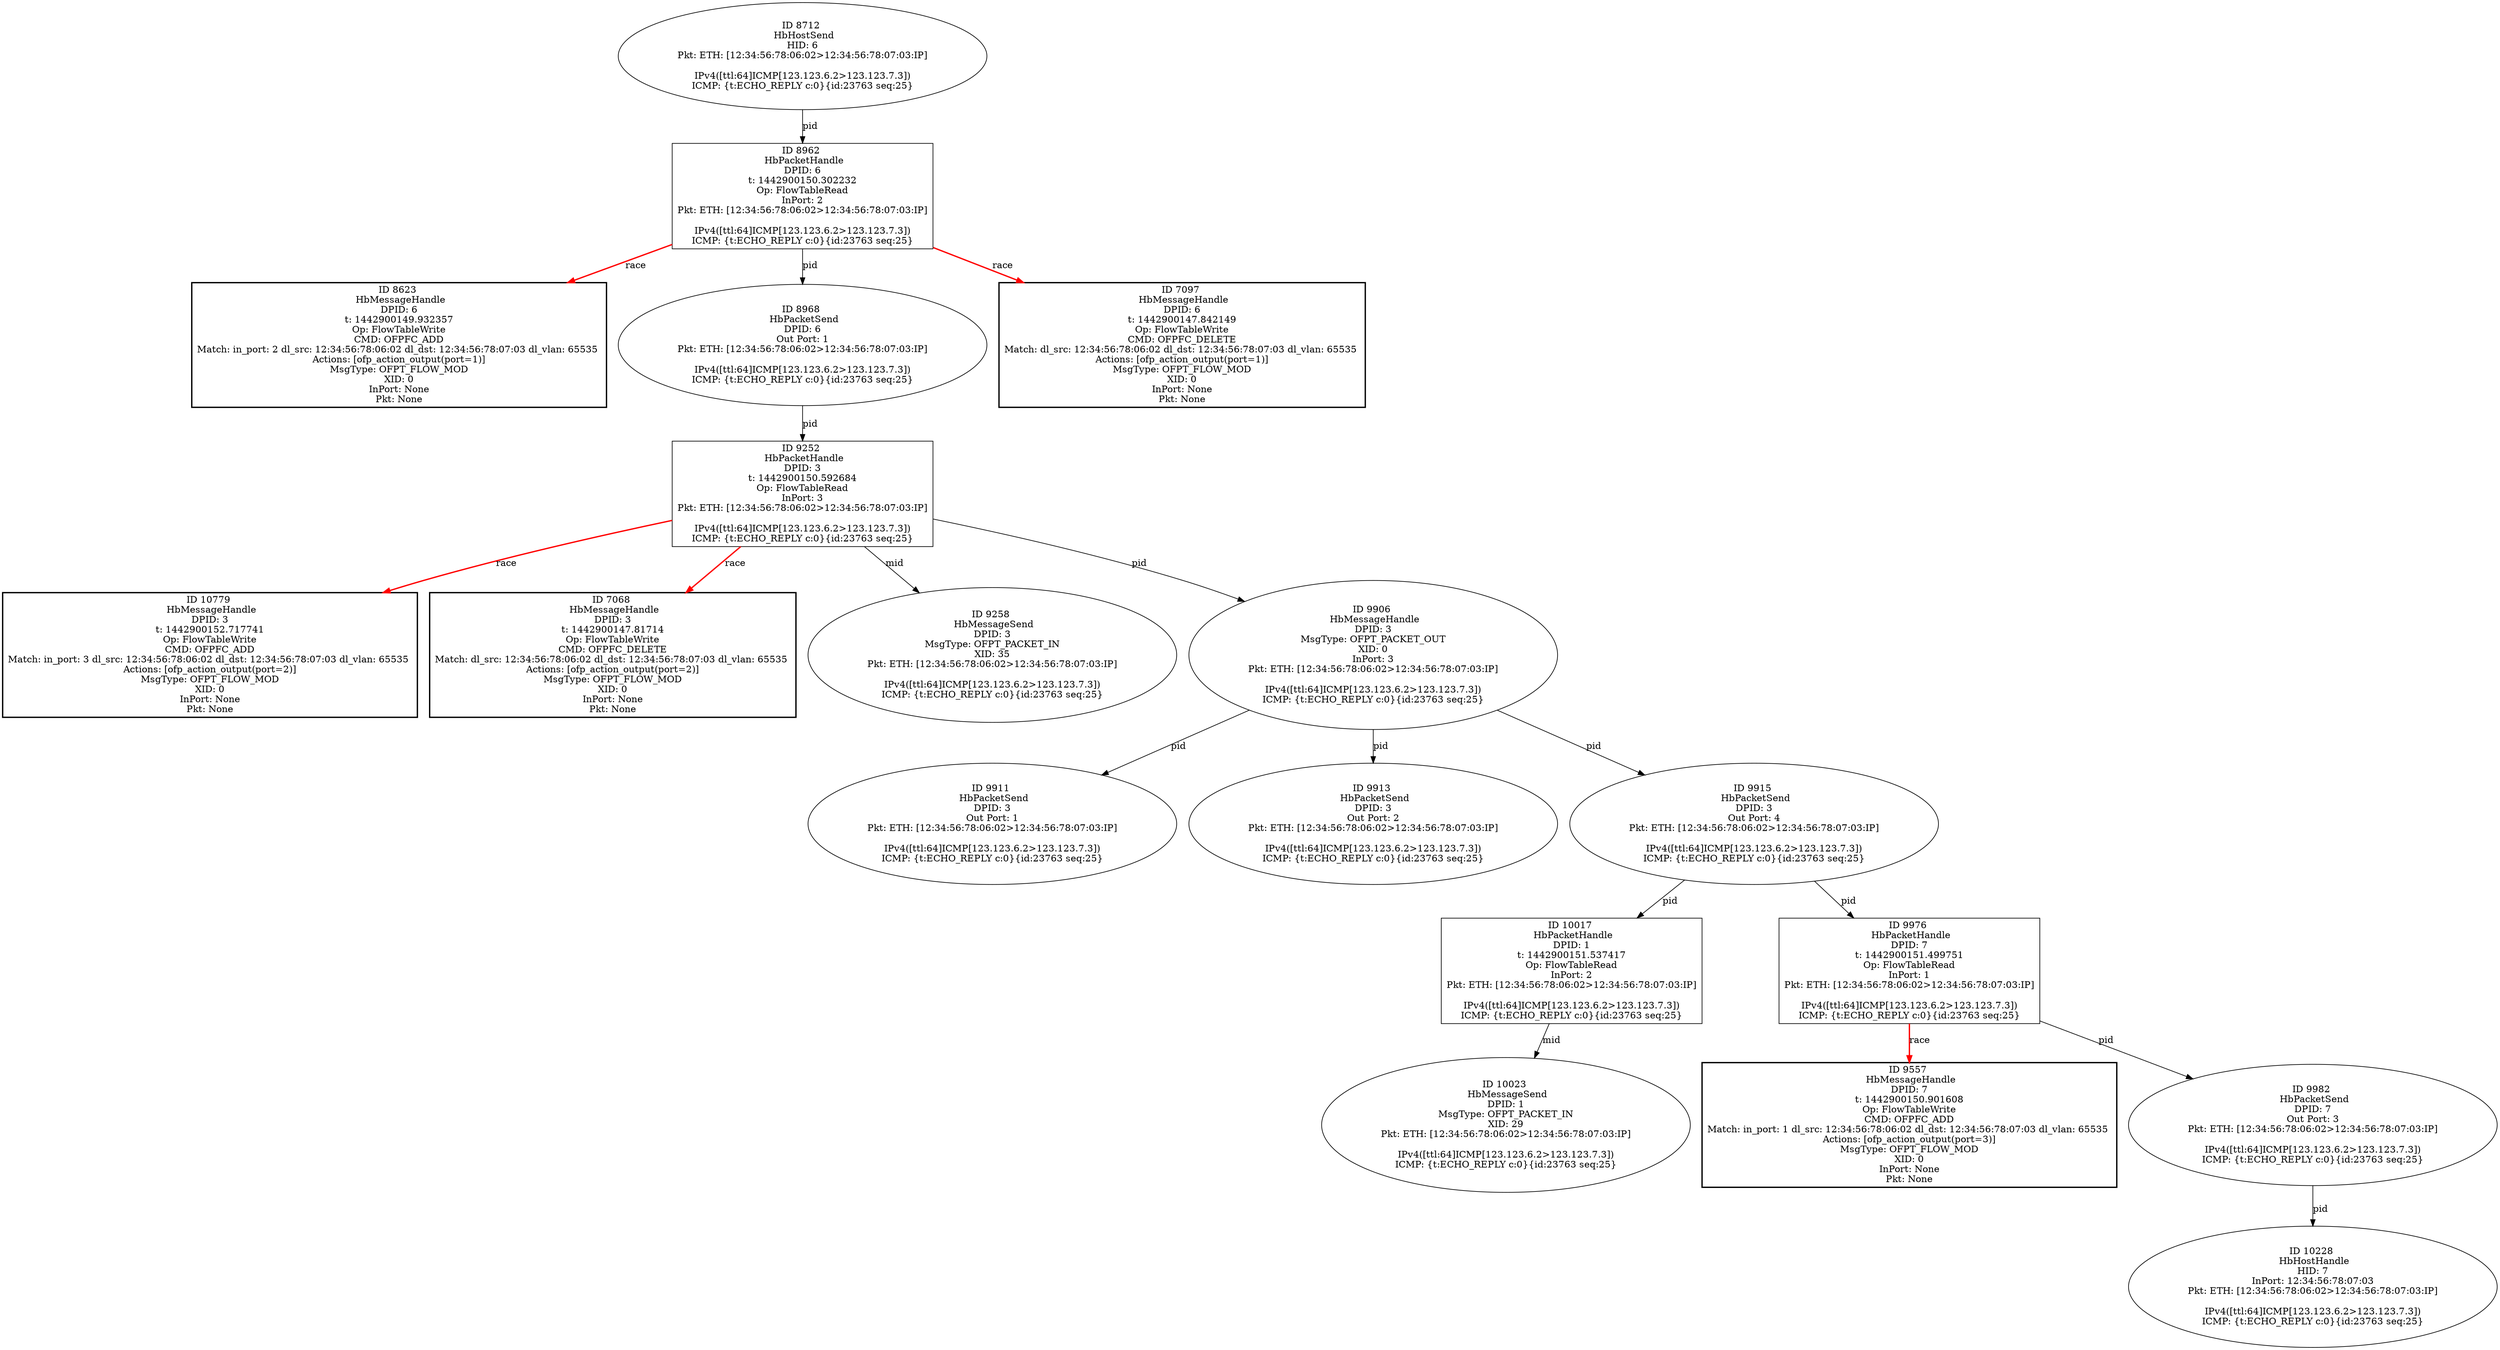 strict digraph G {
10017 [shape=box, event=<hb_events.HbPacketHandle object at 0x10d2001d0>, label="ID 10017 
 HbPacketHandle
DPID: 1
t: 1442900151.537417
Op: FlowTableRead
InPort: 2
Pkt: ETH: [12:34:56:78:06:02>12:34:56:78:07:03:IP]

IPv4([ttl:64]ICMP[123.123.6.2>123.123.7.3])
ICMP: {t:ECHO_REPLY c:0}{id:23763 seq:25}"];
8962 [shape=box, event=<hb_events.HbPacketHandle object at 0x10cf428d0>, label="ID 8962 
 HbPacketHandle
DPID: 6
t: 1442900150.302232
Op: FlowTableRead
InPort: 2
Pkt: ETH: [12:34:56:78:06:02>12:34:56:78:07:03:IP]

IPv4([ttl:64]ICMP[123.123.6.2>123.123.7.3])
ICMP: {t:ECHO_REPLY c:0}{id:23763 seq:25}"];
10779 [shape=box, style=bold, event=<hb_events.HbMessageHandle object at 0x10d48d550>, label="ID 10779 
 HbMessageHandle
DPID: 3
t: 1442900152.717741
Op: FlowTableWrite
CMD: OFPFC_ADD
Match: in_port: 3 dl_src: 12:34:56:78:06:02 dl_dst: 12:34:56:78:07:03 dl_vlan: 65535 
Actions: [ofp_action_output(port=2)]
MsgType: OFPT_FLOW_MOD
XID: 0
InPort: None
Pkt: None"];
9252 [shape=box, event=<hb_events.HbPacketHandle object at 0x10cfd74d0>, label="ID 9252 
 HbPacketHandle
DPID: 3
t: 1442900150.592684
Op: FlowTableRead
InPort: 3
Pkt: ETH: [12:34:56:78:06:02>12:34:56:78:07:03:IP]

IPv4([ttl:64]ICMP[123.123.6.2>123.123.7.3])
ICMP: {t:ECHO_REPLY c:0}{id:23763 seq:25}"];
10023 [shape=oval, event=<hb_events.HbMessageSend object at 0x10d200990>, label="ID 10023 
 HbMessageSend
DPID: 1
MsgType: OFPT_PACKET_IN
XID: 29
Pkt: ETH: [12:34:56:78:06:02>12:34:56:78:07:03:IP]

IPv4([ttl:64]ICMP[123.123.6.2>123.123.7.3])
ICMP: {t:ECHO_REPLY c:0}{id:23763 seq:25}"];
8712 [shape=oval, event=<hb_events.HbHostSend object at 0x10cec8e50>, label="ID 8712 
 HbHostSend
HID: 6
Pkt: ETH: [12:34:56:78:06:02>12:34:56:78:07:03:IP]

IPv4([ttl:64]ICMP[123.123.6.2>123.123.7.3])
ICMP: {t:ECHO_REPLY c:0}{id:23763 seq:25}"];
7068 [shape=box, style=bold, event=<hb_events.HbMessageHandle object at 0x10cbcf190>, label="ID 7068 
 HbMessageHandle
DPID: 3
t: 1442900147.81714
Op: FlowTableWrite
CMD: OFPFC_DELETE
Match: dl_src: 12:34:56:78:06:02 dl_dst: 12:34:56:78:07:03 dl_vlan: 65535 
Actions: [ofp_action_output(port=2)]
MsgType: OFPT_FLOW_MOD
XID: 0
InPort: None
Pkt: None"];
9258 [shape=oval, event=<hb_events.HbMessageSend object at 0x10cfd7f90>, label="ID 9258 
 HbMessageSend
DPID: 3
MsgType: OFPT_PACKET_IN
XID: 35
Pkt: ETH: [12:34:56:78:06:02>12:34:56:78:07:03:IP]

IPv4([ttl:64]ICMP[123.123.6.2>123.123.7.3])
ICMP: {t:ECHO_REPLY c:0}{id:23763 seq:25}"];
8623 [shape=box, style=bold, event=<hb_events.HbMessageHandle object at 0x10cea86d0>, label="ID 8623 
 HbMessageHandle
DPID: 6
t: 1442900149.932357
Op: FlowTableWrite
CMD: OFPFC_ADD
Match: in_port: 2 dl_src: 12:34:56:78:06:02 dl_dst: 12:34:56:78:07:03 dl_vlan: 65535 
Actions: [ofp_action_output(port=1)]
MsgType: OFPT_FLOW_MOD
XID: 0
InPort: None
Pkt: None"];
8968 [shape=oval, event=<hb_events.HbPacketSend object at 0x10cf42d10>, label="ID 8968 
 HbPacketSend
DPID: 6
Out Port: 1
Pkt: ETH: [12:34:56:78:06:02>12:34:56:78:07:03:IP]

IPv4([ttl:64]ICMP[123.123.6.2>123.123.7.3])
ICMP: {t:ECHO_REPLY c:0}{id:23763 seq:25}"];
9906 [shape=oval, event=<hb_events.HbMessageHandle object at 0x10d185e10>, label="ID 9906 
 HbMessageHandle
DPID: 3
MsgType: OFPT_PACKET_OUT
XID: 0
InPort: 3
Pkt: ETH: [12:34:56:78:06:02>12:34:56:78:07:03:IP]

IPv4([ttl:64]ICMP[123.123.6.2>123.123.7.3])
ICMP: {t:ECHO_REPLY c:0}{id:23763 seq:25}"];
10228 [shape=oval, event=<hb_events.HbHostHandle object at 0x10d2959d0>, label="ID 10228 
 HbHostHandle
HID: 7
InPort: 12:34:56:78:07:03
Pkt: ETH: [12:34:56:78:06:02>12:34:56:78:07:03:IP]

IPv4([ttl:64]ICMP[123.123.6.2>123.123.7.3])
ICMP: {t:ECHO_REPLY c:0}{id:23763 seq:25}"];
9557 [shape=box, style=bold, event=<hb_events.HbMessageHandle object at 0x10d07d9d0>, label="ID 9557 
 HbMessageHandle
DPID: 7
t: 1442900150.901608
Op: FlowTableWrite
CMD: OFPFC_ADD
Match: in_port: 1 dl_src: 12:34:56:78:06:02 dl_dst: 12:34:56:78:07:03 dl_vlan: 65535 
Actions: [ofp_action_output(port=3)]
MsgType: OFPT_FLOW_MOD
XID: 0
InPort: None
Pkt: None"];
9911 [shape=oval, event=<hb_events.HbPacketSend object at 0x10d185e90>, label="ID 9911 
 HbPacketSend
DPID: 3
Out Port: 1
Pkt: ETH: [12:34:56:78:06:02>12:34:56:78:07:03:IP]

IPv4([ttl:64]ICMP[123.123.6.2>123.123.7.3])
ICMP: {t:ECHO_REPLY c:0}{id:23763 seq:25}"];
9976 [shape=box, event=<hb_events.HbPacketHandle object at 0x10d1cb250>, label="ID 9976 
 HbPacketHandle
DPID: 7
t: 1442900151.499751
Op: FlowTableRead
InPort: 1
Pkt: ETH: [12:34:56:78:06:02>12:34:56:78:07:03:IP]

IPv4([ttl:64]ICMP[123.123.6.2>123.123.7.3])
ICMP: {t:ECHO_REPLY c:0}{id:23763 seq:25}"];
9913 [shape=oval, event=<hb_events.HbPacketSend object at 0x10d1ad2d0>, label="ID 9913 
 HbPacketSend
DPID: 3
Out Port: 2
Pkt: ETH: [12:34:56:78:06:02>12:34:56:78:07:03:IP]

IPv4([ttl:64]ICMP[123.123.6.2>123.123.7.3])
ICMP: {t:ECHO_REPLY c:0}{id:23763 seq:25}"];
9915 [shape=oval, event=<hb_events.HbPacketSend object at 0x10d1ad510>, label="ID 9915 
 HbPacketSend
DPID: 3
Out Port: 4
Pkt: ETH: [12:34:56:78:06:02>12:34:56:78:07:03:IP]

IPv4([ttl:64]ICMP[123.123.6.2>123.123.7.3])
ICMP: {t:ECHO_REPLY c:0}{id:23763 seq:25}"];
7097 [shape=box, style=bold, event=<hb_events.HbMessageHandle object at 0x10cbe4290>, label="ID 7097 
 HbMessageHandle
DPID: 6
t: 1442900147.842149
Op: FlowTableWrite
CMD: OFPFC_DELETE
Match: dl_src: 12:34:56:78:06:02 dl_dst: 12:34:56:78:07:03 dl_vlan: 65535 
Actions: [ofp_action_output(port=1)]
MsgType: OFPT_FLOW_MOD
XID: 0
InPort: None
Pkt: None"];
9982 [shape=oval, event=<hb_events.HbPacketSend object at 0x10d1cb590>, label="ID 9982 
 HbPacketSend
DPID: 7
Out Port: 3
Pkt: ETH: [12:34:56:78:06:02>12:34:56:78:07:03:IP]

IPv4([ttl:64]ICMP[123.123.6.2>123.123.7.3])
ICMP: {t:ECHO_REPLY c:0}{id:23763 seq:25}"];
10017 -> 10023  [rel=mid, label=mid];
8962 -> 8968  [rel=pid, label=pid];
8962 -> 7097  [harmful=True, color=red, style=bold, rel=race, label=race];
8962 -> 8623  [harmful=True, color=red, style=bold, rel=race, label=race];
9252 -> 9258  [rel=mid, label=mid];
9252 -> 10779  [harmful=True, color=red, style=bold, rel=race, label=race];
9252 -> 7068  [harmful=True, color=red, style=bold, rel=race, label=race];
9252 -> 9906  [rel=pid, label=pid];
8712 -> 8962  [rel=pid, label=pid];
8968 -> 9252  [rel=pid, label=pid];
9906 -> 9913  [rel=pid, label=pid];
9906 -> 9915  [rel=pid, label=pid];
9906 -> 9911  [rel=pid, label=pid];
9976 -> 9557  [harmful=True, color=red, style=bold, rel=race, label=race];
9976 -> 9982  [rel=pid, label=pid];
9915 -> 9976  [rel=pid, label=pid];
9915 -> 10017  [rel=pid, label=pid];
9982 -> 10228  [rel=pid, label=pid];
}
